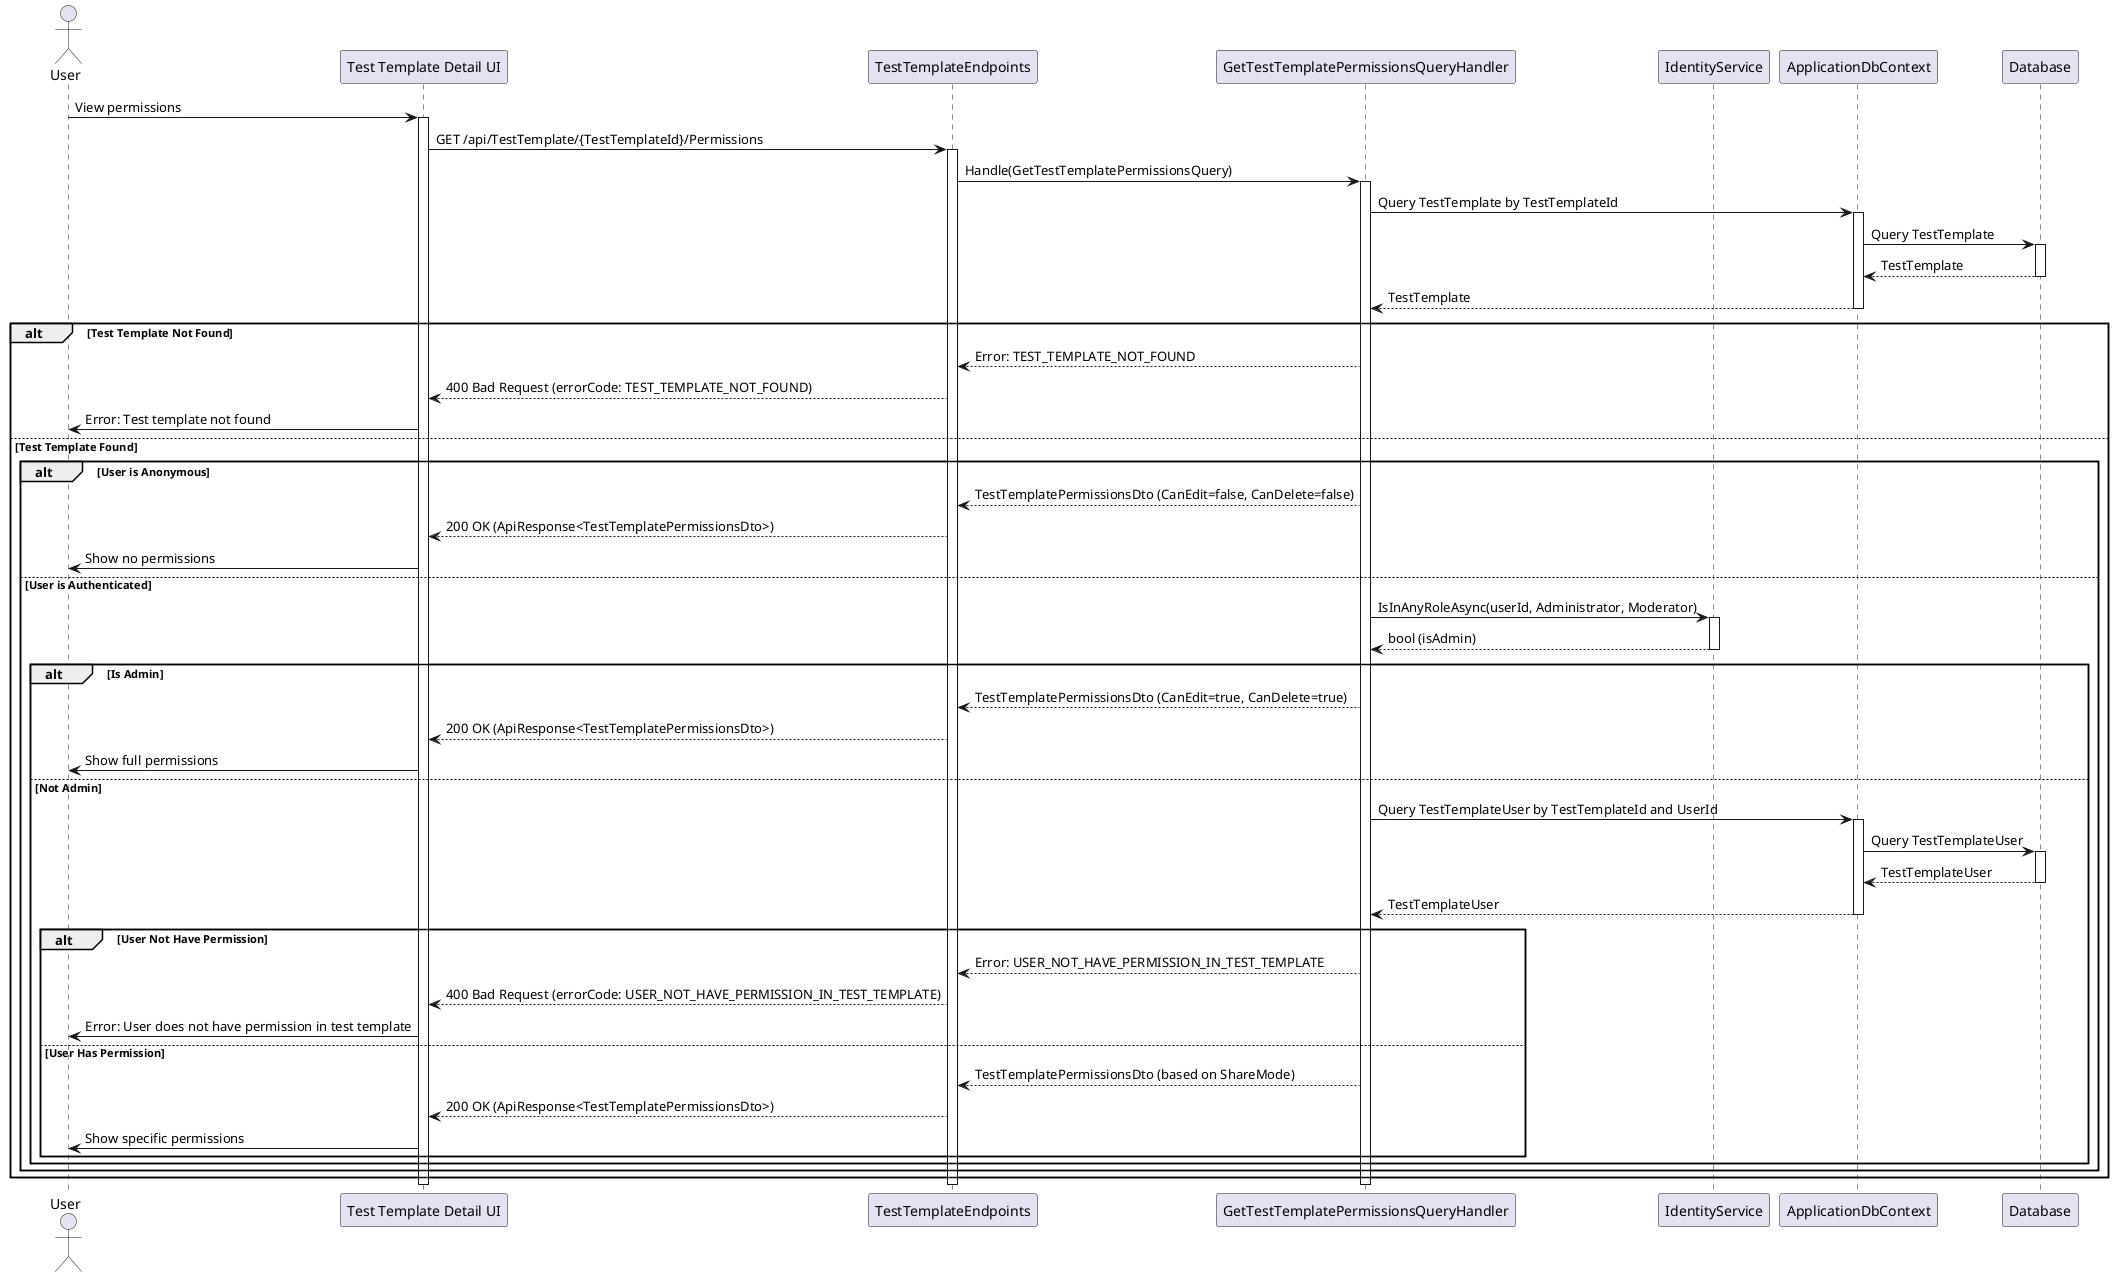 @startuml
actor User
participant "Test Template Detail UI" as UI
participant TestTemplateEndpoints
participant GetTestTemplatePermissionsQueryHandler as Handler
participant IdentityService
participant ApplicationDbContext
participant Database

User -> UI : View permissions
activate UI
UI -> TestTemplateEndpoints : GET /api/TestTemplate/{TestTemplateId}/Permissions
activate TestTemplateEndpoints
TestTemplateEndpoints -> Handler : Handle(GetTestTemplatePermissionsQuery)
activate Handler
Handler -> ApplicationDbContext : Query TestTemplate by TestTemplateId
activate ApplicationDbContext
ApplicationDbContext -> Database : Query TestTemplate
activate Database
Database --> ApplicationDbContext : TestTemplate
deactivate Database
ApplicationDbContext --> Handler : TestTemplate
deactivate ApplicationDbContext
alt Test Template Not Found
    Handler --> TestTemplateEndpoints : Error: TEST_TEMPLATE_NOT_FOUND
    TestTemplateEndpoints --> UI : 400 Bad Request (errorCode: TEST_TEMPLATE_NOT_FOUND)
    UI -> User : Error: Test template not found
else Test Template Found
    alt User is Anonymous
        Handler --> TestTemplateEndpoints : TestTemplatePermissionsDto (CanEdit=false, CanDelete=false)
        TestTemplateEndpoints --> UI : 200 OK (ApiResponse<TestTemplatePermissionsDto>)
        UI -> User : Show no permissions
    else User is Authenticated
        Handler -> IdentityService : IsInAnyRoleAsync(userId, Administrator, Moderator)
        activate IdentityService
        IdentityService --> Handler : bool (isAdmin)
        deactivate IdentityService
        alt Is Admin
            Handler --> TestTemplateEndpoints : TestTemplatePermissionsDto (CanEdit=true, CanDelete=true)
            TestTemplateEndpoints --> UI : 200 OK (ApiResponse<TestTemplatePermissionsDto>)
            UI -> User : Show full permissions
        else Not Admin
            Handler -> ApplicationDbContext : Query TestTemplateUser by TestTemplateId and UserId
            activate ApplicationDbContext
            ApplicationDbContext -> Database : Query TestTemplateUser
            activate Database
            Database --> ApplicationDbContext : TestTemplateUser
            deactivate Database
            ApplicationDbContext --> Handler : TestTemplateUser
            deactivate ApplicationDbContext
            alt User Not Have Permission
                Handler --> TestTemplateEndpoints : Error: USER_NOT_HAVE_PERMISSION_IN_TEST_TEMPLATE
                TestTemplateEndpoints --> UI : 400 Bad Request (errorCode: USER_NOT_HAVE_PERMISSION_IN_TEST_TEMPLATE)
                UI -> User : Error: User does not have permission in test template
            else User Has Permission
                Handler --> TestTemplateEndpoints : TestTemplatePermissionsDto (based on ShareMode)
                TestTemplateEndpoints --> UI : 200 OK (ApiResponse<TestTemplatePermissionsDto>)
                UI -> User : Show specific permissions
            end
        end
    end
end
deactivate Handler
deactivate TestTemplateEndpoints
deactivate UI
@enduml